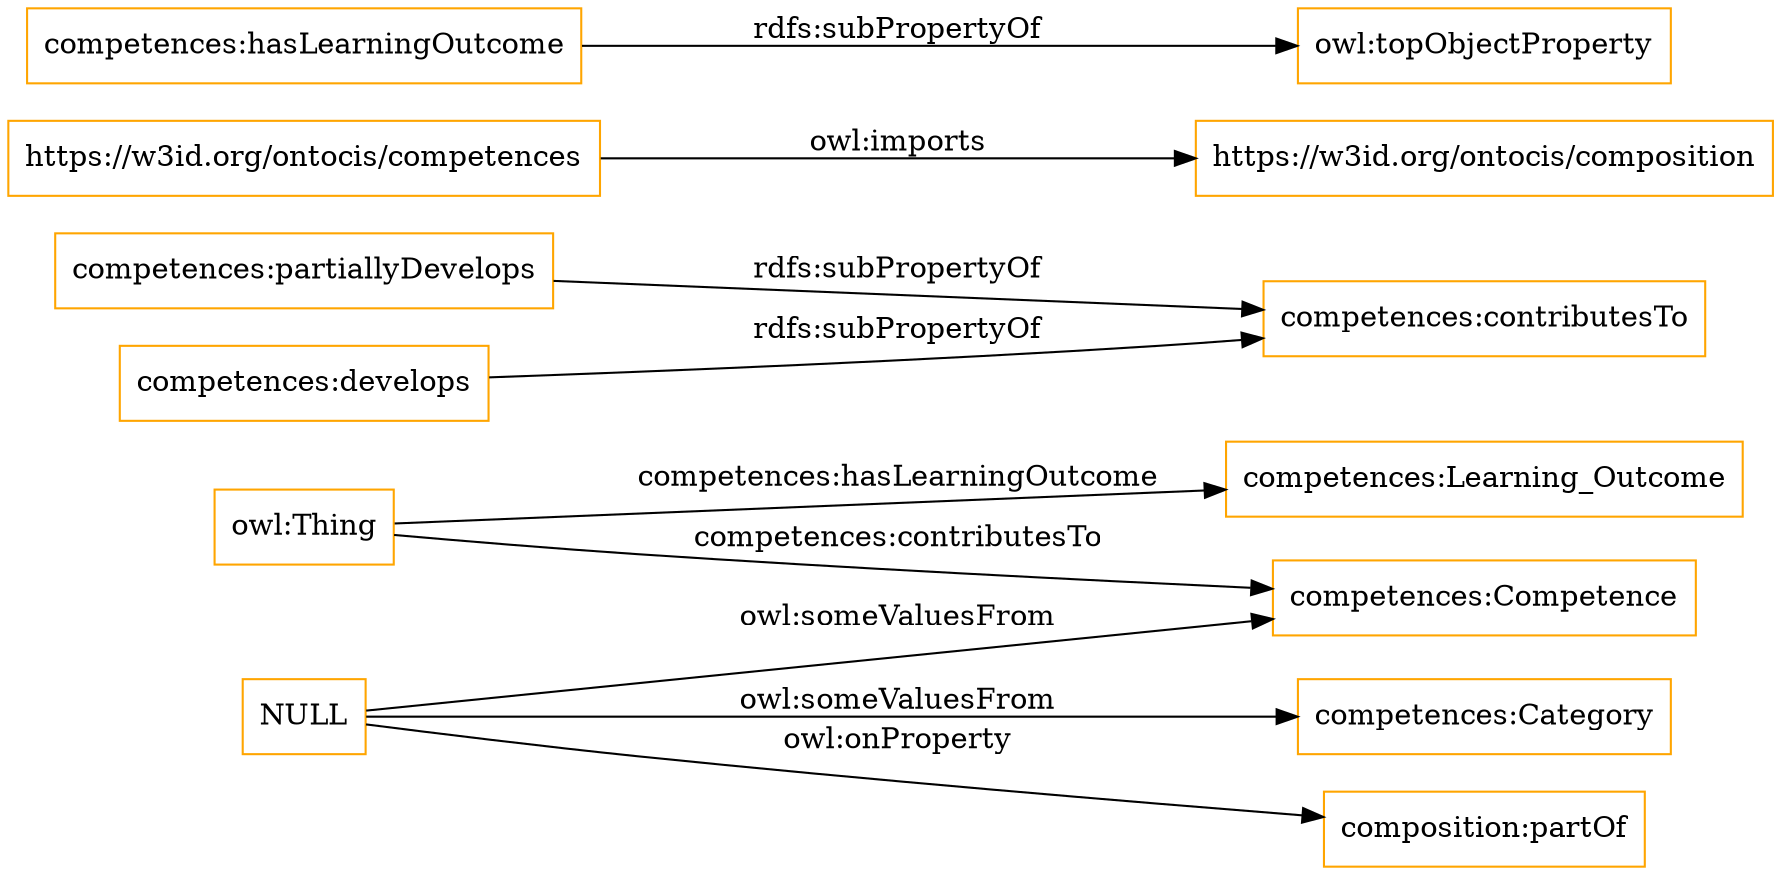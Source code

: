 digraph ar2dtool_diagram { 
rankdir=LR;
size="1501"
node [shape = rectangle, color="orange"]; "competences:Learning_Outcome" "competences:Competence" "competences:Category" ; /*classes style*/
	"competences:partiallyDevelops" -> "competences:contributesTo" [ label = "rdfs:subPropertyOf" ];
	"https://w3id.org/ontocis/competences" -> "https://w3id.org/ontocis/composition" [ label = "owl:imports" ];
	"competences:develops" -> "competences:contributesTo" [ label = "rdfs:subPropertyOf" ];
	"competences:hasLearningOutcome" -> "owl:topObjectProperty" [ label = "rdfs:subPropertyOf" ];
	"NULL" -> "competences:Category" [ label = "owl:someValuesFrom" ];
	"NULL" -> "competences:Competence" [ label = "owl:someValuesFrom" ];
	"NULL" -> "composition:partOf" [ label = "owl:onProperty" ];
	"owl:Thing" -> "competences:Competence" [ label = "competences:contributesTo" ];
	"owl:Thing" -> "competences:Learning_Outcome" [ label = "competences:hasLearningOutcome" ];

}
